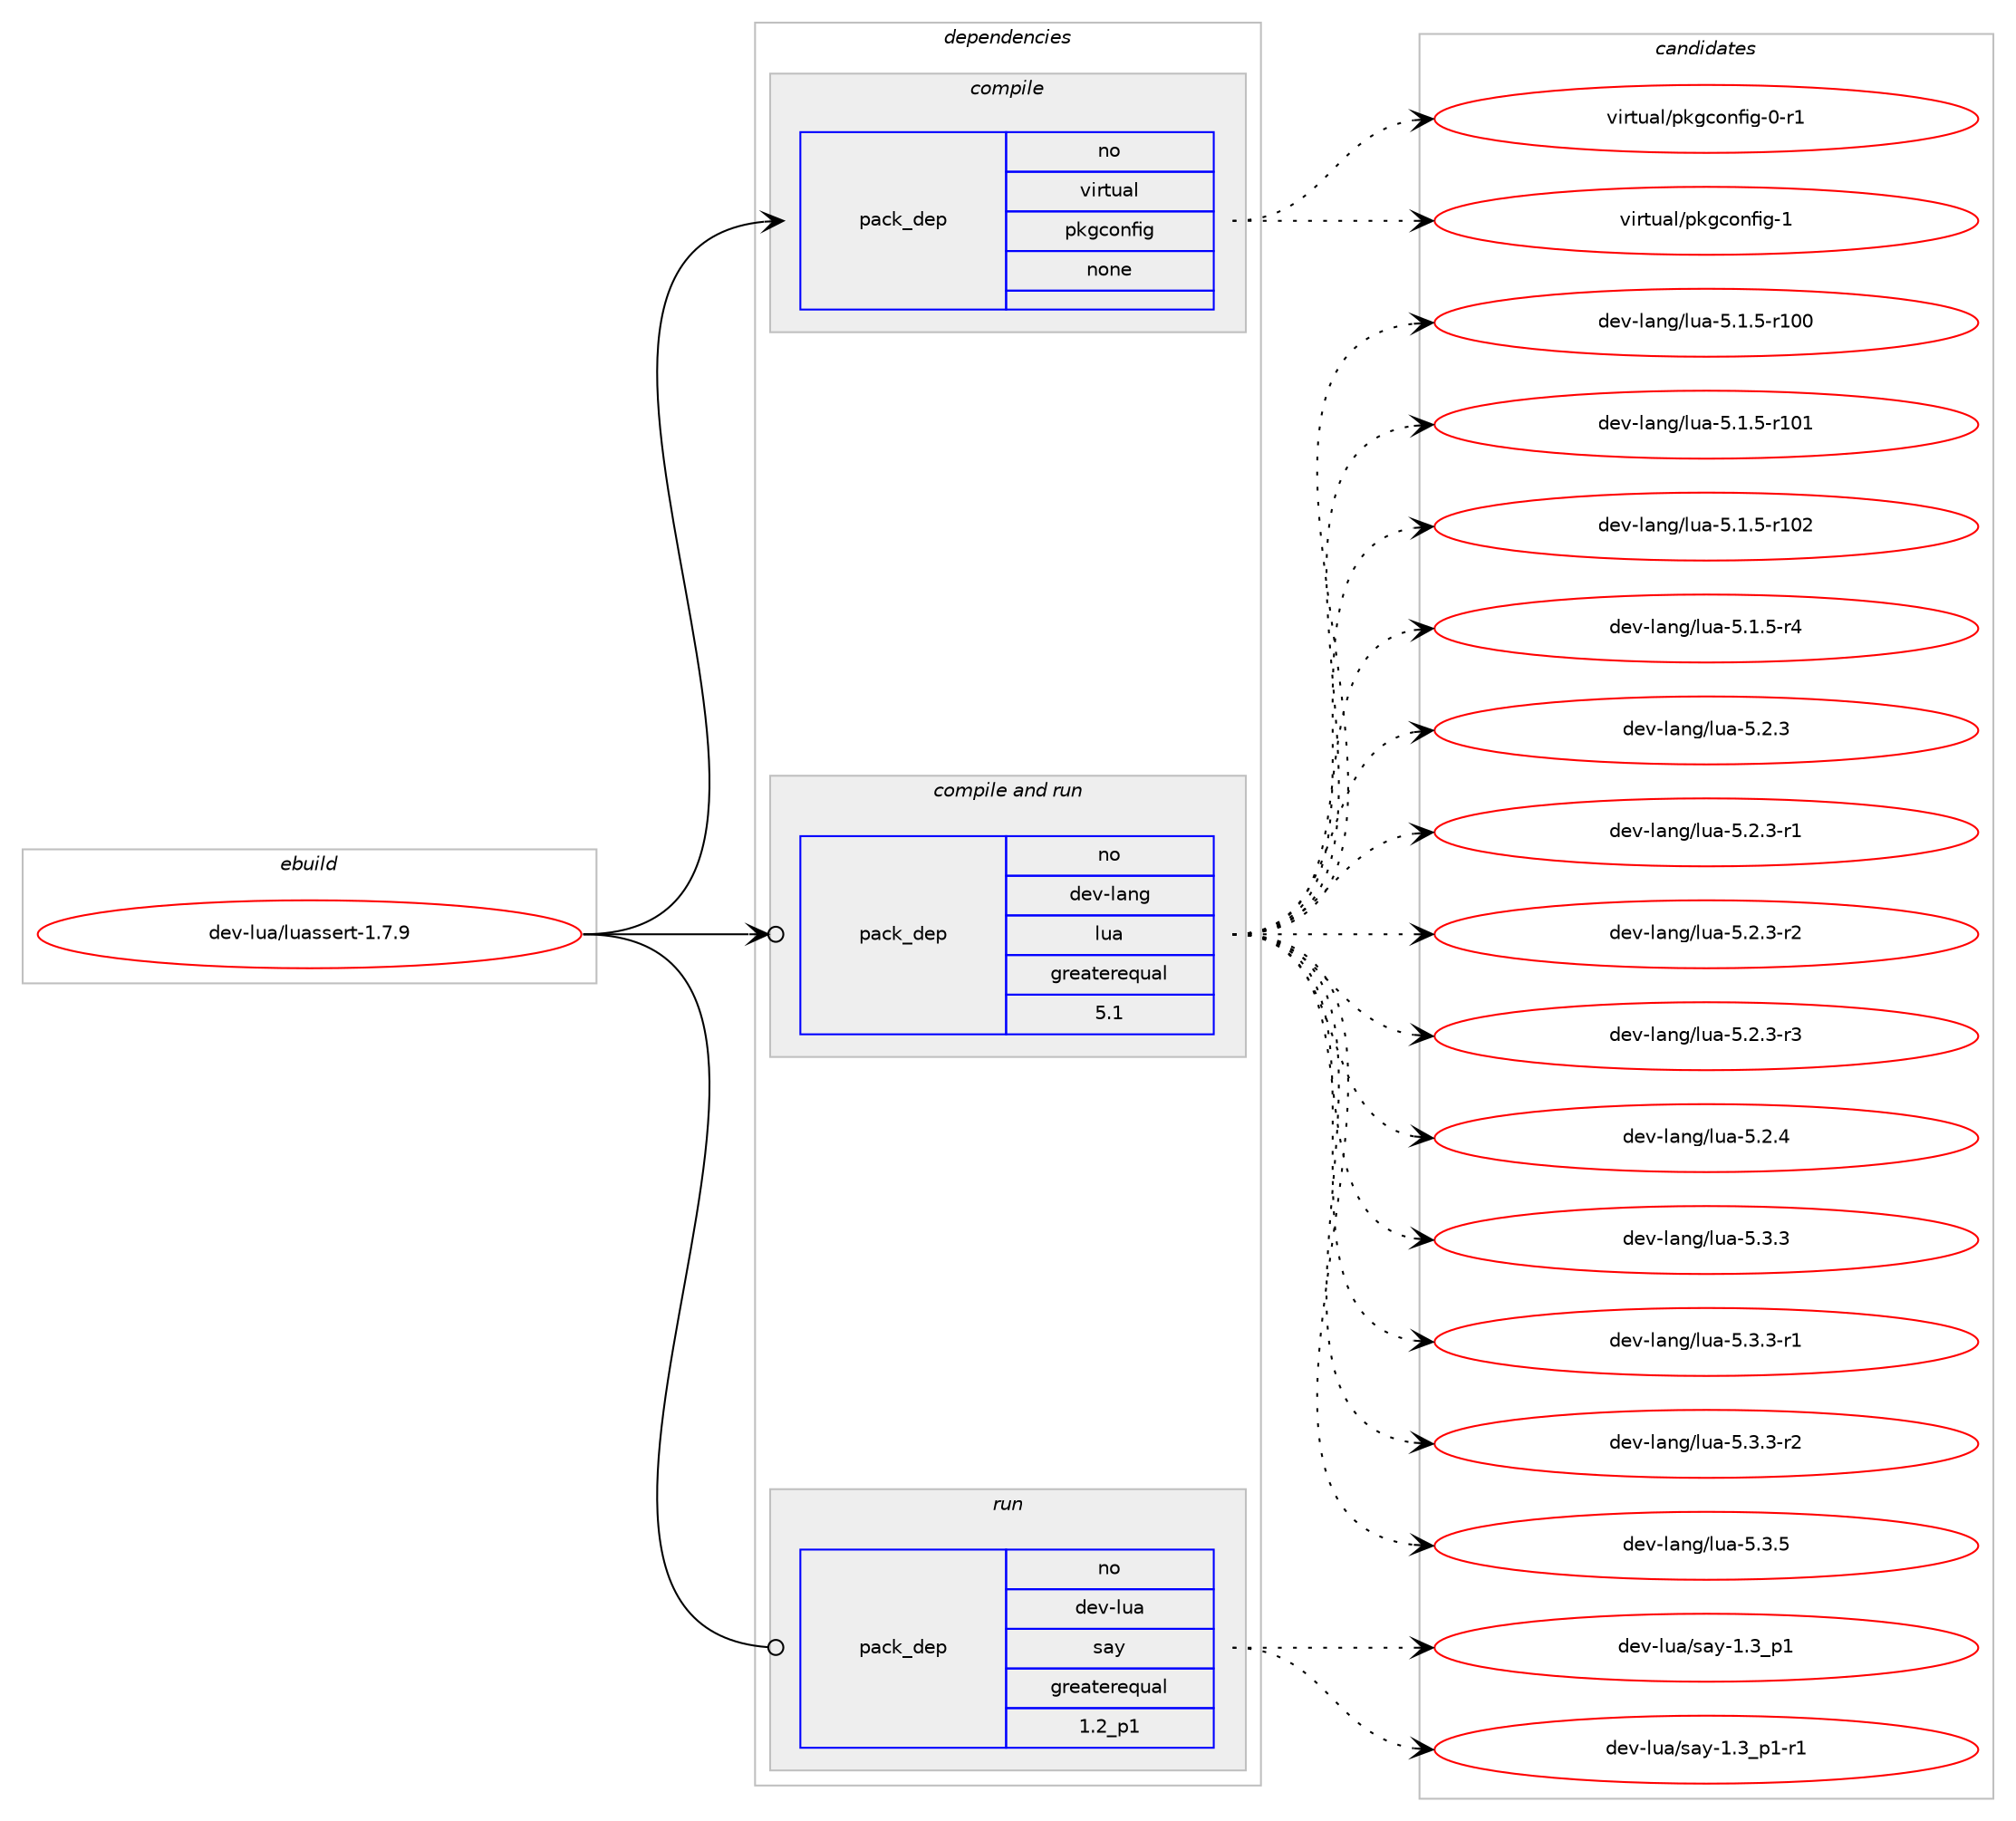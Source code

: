 digraph prolog {

# *************
# Graph options
# *************

newrank=true;
concentrate=true;
compound=true;
graph [rankdir=LR,fontname=Helvetica,fontsize=10,ranksep=1.5];#, ranksep=2.5, nodesep=0.2];
edge  [arrowhead=vee];
node  [fontname=Helvetica,fontsize=10];

# **********
# The ebuild
# **********

subgraph cluster_leftcol {
color=gray;
rank=same;
label=<<i>ebuild</i>>;
id [label="dev-lua/luassert-1.7.9", color=red, width=4, href="../dev-lua/luassert-1.7.9.svg"];
}

# ****************
# The dependencies
# ****************

subgraph cluster_midcol {
color=gray;
label=<<i>dependencies</i>>;
subgraph cluster_compile {
fillcolor="#eeeeee";
style=filled;
label=<<i>compile</i>>;
subgraph pack983386 {
dependency1373821 [label=<<TABLE BORDER="0" CELLBORDER="1" CELLSPACING="0" CELLPADDING="4" WIDTH="220"><TR><TD ROWSPAN="6" CELLPADDING="30">pack_dep</TD></TR><TR><TD WIDTH="110">no</TD></TR><TR><TD>virtual</TD></TR><TR><TD>pkgconfig</TD></TR><TR><TD>none</TD></TR><TR><TD></TD></TR></TABLE>>, shape=none, color=blue];
}
id:e -> dependency1373821:w [weight=20,style="solid",arrowhead="vee"];
}
subgraph cluster_compileandrun {
fillcolor="#eeeeee";
style=filled;
label=<<i>compile and run</i>>;
subgraph pack983387 {
dependency1373822 [label=<<TABLE BORDER="0" CELLBORDER="1" CELLSPACING="0" CELLPADDING="4" WIDTH="220"><TR><TD ROWSPAN="6" CELLPADDING="30">pack_dep</TD></TR><TR><TD WIDTH="110">no</TD></TR><TR><TD>dev-lang</TD></TR><TR><TD>lua</TD></TR><TR><TD>greaterequal</TD></TR><TR><TD>5.1</TD></TR></TABLE>>, shape=none, color=blue];
}
id:e -> dependency1373822:w [weight=20,style="solid",arrowhead="odotvee"];
}
subgraph cluster_run {
fillcolor="#eeeeee";
style=filled;
label=<<i>run</i>>;
subgraph pack983388 {
dependency1373823 [label=<<TABLE BORDER="0" CELLBORDER="1" CELLSPACING="0" CELLPADDING="4" WIDTH="220"><TR><TD ROWSPAN="6" CELLPADDING="30">pack_dep</TD></TR><TR><TD WIDTH="110">no</TD></TR><TR><TD>dev-lua</TD></TR><TR><TD>say</TD></TR><TR><TD>greaterequal</TD></TR><TR><TD>1.2_p1</TD></TR></TABLE>>, shape=none, color=blue];
}
id:e -> dependency1373823:w [weight=20,style="solid",arrowhead="odot"];
}
}

# **************
# The candidates
# **************

subgraph cluster_choices {
rank=same;
color=gray;
label=<<i>candidates</i>>;

subgraph choice983386 {
color=black;
nodesep=1;
choice11810511411611797108471121071039911111010210510345484511449 [label="virtual/pkgconfig-0-r1", color=red, width=4,href="../virtual/pkgconfig-0-r1.svg"];
choice1181051141161179710847112107103991111101021051034549 [label="virtual/pkgconfig-1", color=red, width=4,href="../virtual/pkgconfig-1.svg"];
dependency1373821:e -> choice11810511411611797108471121071039911111010210510345484511449:w [style=dotted,weight="100"];
dependency1373821:e -> choice1181051141161179710847112107103991111101021051034549:w [style=dotted,weight="100"];
}
subgraph choice983387 {
color=black;
nodesep=1;
choice1001011184510897110103471081179745534649465345114494848 [label="dev-lang/lua-5.1.5-r100", color=red, width=4,href="../dev-lang/lua-5.1.5-r100.svg"];
choice1001011184510897110103471081179745534649465345114494849 [label="dev-lang/lua-5.1.5-r101", color=red, width=4,href="../dev-lang/lua-5.1.5-r101.svg"];
choice1001011184510897110103471081179745534649465345114494850 [label="dev-lang/lua-5.1.5-r102", color=red, width=4,href="../dev-lang/lua-5.1.5-r102.svg"];
choice100101118451089711010347108117974553464946534511452 [label="dev-lang/lua-5.1.5-r4", color=red, width=4,href="../dev-lang/lua-5.1.5-r4.svg"];
choice10010111845108971101034710811797455346504651 [label="dev-lang/lua-5.2.3", color=red, width=4,href="../dev-lang/lua-5.2.3.svg"];
choice100101118451089711010347108117974553465046514511449 [label="dev-lang/lua-5.2.3-r1", color=red, width=4,href="../dev-lang/lua-5.2.3-r1.svg"];
choice100101118451089711010347108117974553465046514511450 [label="dev-lang/lua-5.2.3-r2", color=red, width=4,href="../dev-lang/lua-5.2.3-r2.svg"];
choice100101118451089711010347108117974553465046514511451 [label="dev-lang/lua-5.2.3-r3", color=red, width=4,href="../dev-lang/lua-5.2.3-r3.svg"];
choice10010111845108971101034710811797455346504652 [label="dev-lang/lua-5.2.4", color=red, width=4,href="../dev-lang/lua-5.2.4.svg"];
choice10010111845108971101034710811797455346514651 [label="dev-lang/lua-5.3.3", color=red, width=4,href="../dev-lang/lua-5.3.3.svg"];
choice100101118451089711010347108117974553465146514511449 [label="dev-lang/lua-5.3.3-r1", color=red, width=4,href="../dev-lang/lua-5.3.3-r1.svg"];
choice100101118451089711010347108117974553465146514511450 [label="dev-lang/lua-5.3.3-r2", color=red, width=4,href="../dev-lang/lua-5.3.3-r2.svg"];
choice10010111845108971101034710811797455346514653 [label="dev-lang/lua-5.3.5", color=red, width=4,href="../dev-lang/lua-5.3.5.svg"];
dependency1373822:e -> choice1001011184510897110103471081179745534649465345114494848:w [style=dotted,weight="100"];
dependency1373822:e -> choice1001011184510897110103471081179745534649465345114494849:w [style=dotted,weight="100"];
dependency1373822:e -> choice1001011184510897110103471081179745534649465345114494850:w [style=dotted,weight="100"];
dependency1373822:e -> choice100101118451089711010347108117974553464946534511452:w [style=dotted,weight="100"];
dependency1373822:e -> choice10010111845108971101034710811797455346504651:w [style=dotted,weight="100"];
dependency1373822:e -> choice100101118451089711010347108117974553465046514511449:w [style=dotted,weight="100"];
dependency1373822:e -> choice100101118451089711010347108117974553465046514511450:w [style=dotted,weight="100"];
dependency1373822:e -> choice100101118451089711010347108117974553465046514511451:w [style=dotted,weight="100"];
dependency1373822:e -> choice10010111845108971101034710811797455346504652:w [style=dotted,weight="100"];
dependency1373822:e -> choice10010111845108971101034710811797455346514651:w [style=dotted,weight="100"];
dependency1373822:e -> choice100101118451089711010347108117974553465146514511449:w [style=dotted,weight="100"];
dependency1373822:e -> choice100101118451089711010347108117974553465146514511450:w [style=dotted,weight="100"];
dependency1373822:e -> choice10010111845108971101034710811797455346514653:w [style=dotted,weight="100"];
}
subgraph choice983388 {
color=black;
nodesep=1;
choice10010111845108117974711597121454946519511249 [label="dev-lua/say-1.3_p1", color=red, width=4,href="../dev-lua/say-1.3_p1.svg"];
choice100101118451081179747115971214549465195112494511449 [label="dev-lua/say-1.3_p1-r1", color=red, width=4,href="../dev-lua/say-1.3_p1-r1.svg"];
dependency1373823:e -> choice10010111845108117974711597121454946519511249:w [style=dotted,weight="100"];
dependency1373823:e -> choice100101118451081179747115971214549465195112494511449:w [style=dotted,weight="100"];
}
}

}
